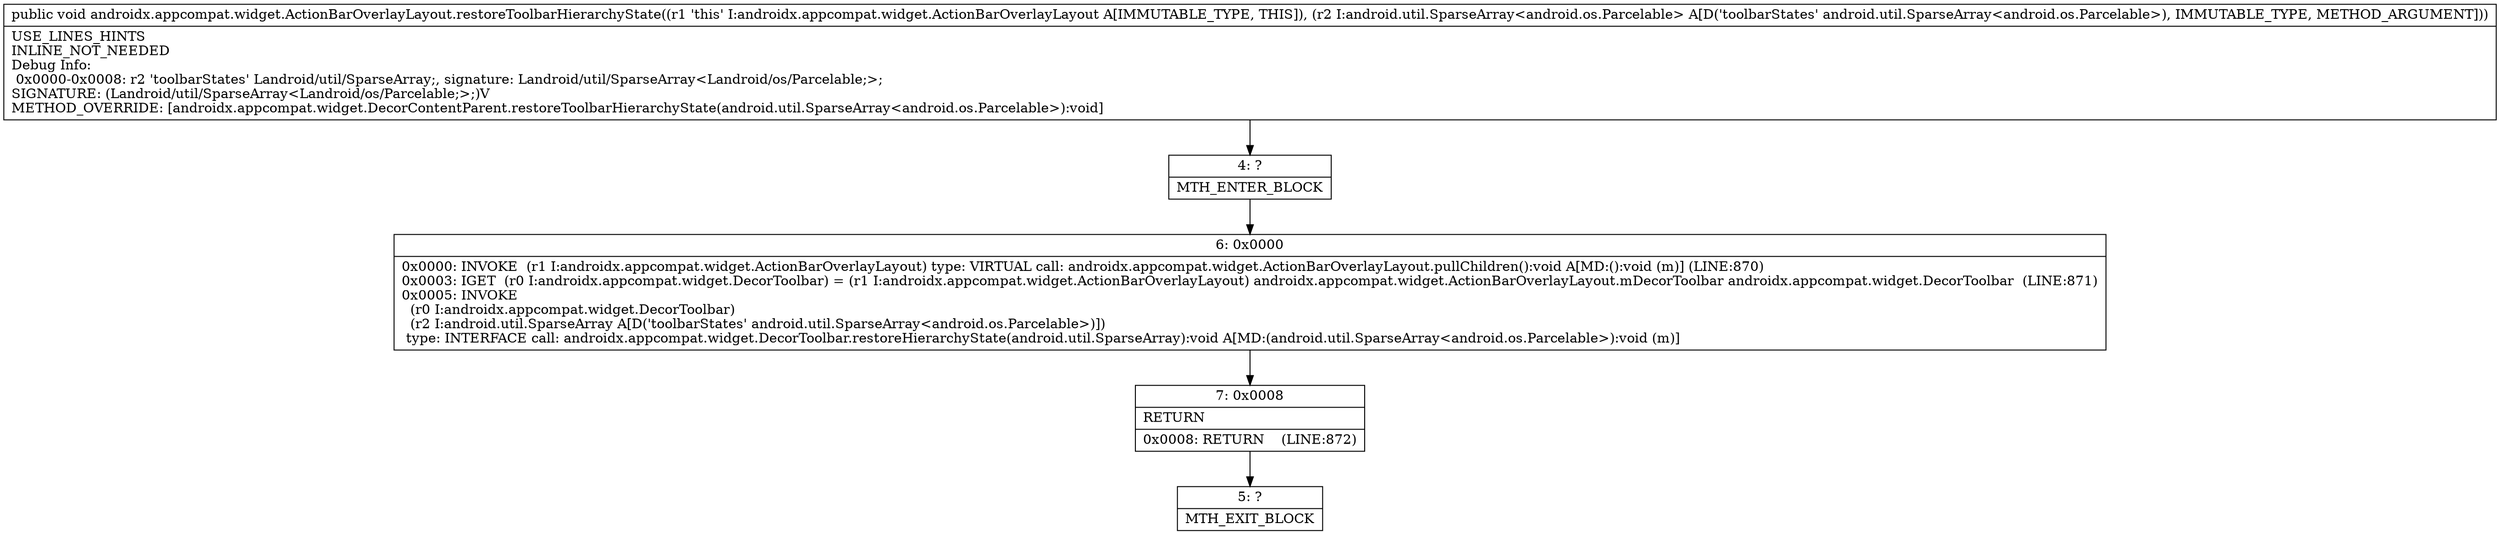 digraph "CFG forandroidx.appcompat.widget.ActionBarOverlayLayout.restoreToolbarHierarchyState(Landroid\/util\/SparseArray;)V" {
Node_4 [shape=record,label="{4\:\ ?|MTH_ENTER_BLOCK\l}"];
Node_6 [shape=record,label="{6\:\ 0x0000|0x0000: INVOKE  (r1 I:androidx.appcompat.widget.ActionBarOverlayLayout) type: VIRTUAL call: androidx.appcompat.widget.ActionBarOverlayLayout.pullChildren():void A[MD:():void (m)] (LINE:870)\l0x0003: IGET  (r0 I:androidx.appcompat.widget.DecorToolbar) = (r1 I:androidx.appcompat.widget.ActionBarOverlayLayout) androidx.appcompat.widget.ActionBarOverlayLayout.mDecorToolbar androidx.appcompat.widget.DecorToolbar  (LINE:871)\l0x0005: INVOKE  \l  (r0 I:androidx.appcompat.widget.DecorToolbar)\l  (r2 I:android.util.SparseArray A[D('toolbarStates' android.util.SparseArray\<android.os.Parcelable\>)])\l type: INTERFACE call: androidx.appcompat.widget.DecorToolbar.restoreHierarchyState(android.util.SparseArray):void A[MD:(android.util.SparseArray\<android.os.Parcelable\>):void (m)]\l}"];
Node_7 [shape=record,label="{7\:\ 0x0008|RETURN\l|0x0008: RETURN    (LINE:872)\l}"];
Node_5 [shape=record,label="{5\:\ ?|MTH_EXIT_BLOCK\l}"];
MethodNode[shape=record,label="{public void androidx.appcompat.widget.ActionBarOverlayLayout.restoreToolbarHierarchyState((r1 'this' I:androidx.appcompat.widget.ActionBarOverlayLayout A[IMMUTABLE_TYPE, THIS]), (r2 I:android.util.SparseArray\<android.os.Parcelable\> A[D('toolbarStates' android.util.SparseArray\<android.os.Parcelable\>), IMMUTABLE_TYPE, METHOD_ARGUMENT]))  | USE_LINES_HINTS\lINLINE_NOT_NEEDED\lDebug Info:\l  0x0000\-0x0008: r2 'toolbarStates' Landroid\/util\/SparseArray;, signature: Landroid\/util\/SparseArray\<Landroid\/os\/Parcelable;\>;\lSIGNATURE: (Landroid\/util\/SparseArray\<Landroid\/os\/Parcelable;\>;)V\lMETHOD_OVERRIDE: [androidx.appcompat.widget.DecorContentParent.restoreToolbarHierarchyState(android.util.SparseArray\<android.os.Parcelable\>):void]\l}"];
MethodNode -> Node_4;Node_4 -> Node_6;
Node_6 -> Node_7;
Node_7 -> Node_5;
}

